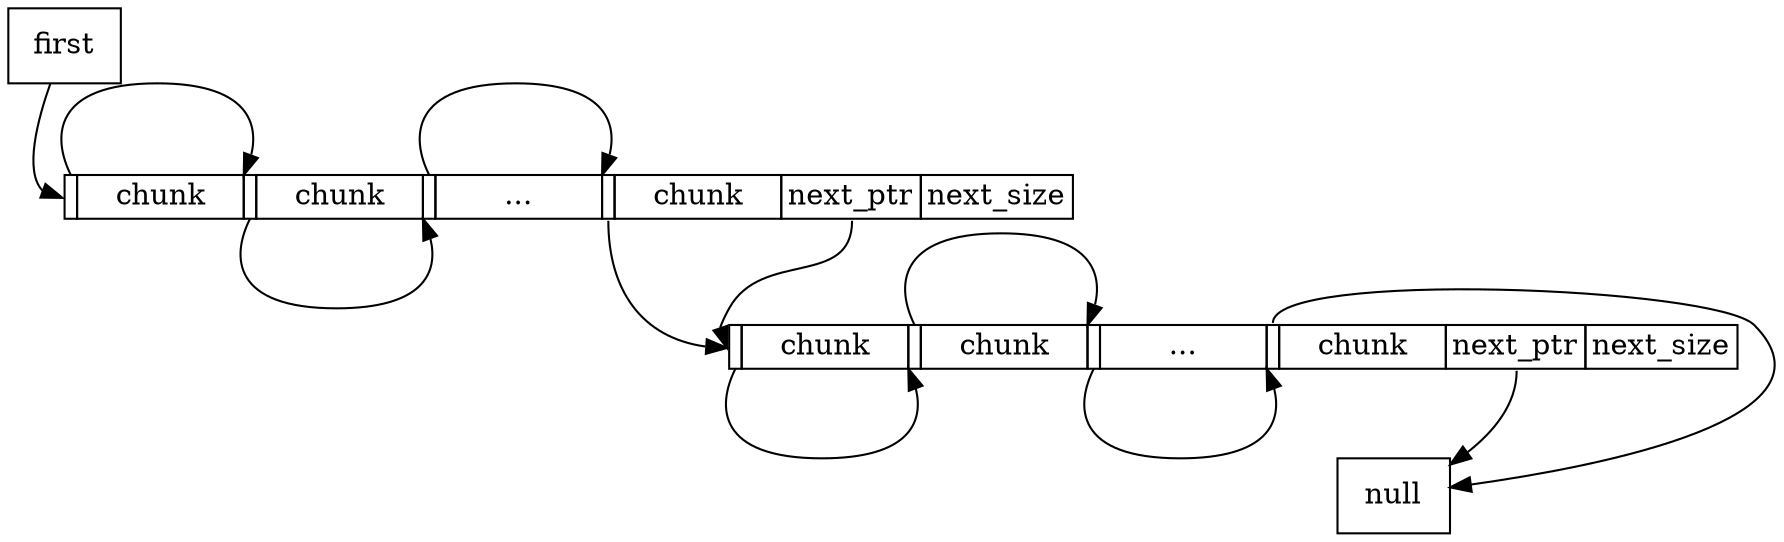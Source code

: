 digraph structs {
    node [shape=plaintext]
    rankdir = TB;

    first [shape="box", label="first"]

    block1 [label=<
        <table border="0" cellborder="1" cellspacing="0">
            <tr>
                <td port="f1.0"></td>
                <td port="f1" width="80">chunk</td>
                <td port="f2.0"></td>
                <td port="f2" width="80">chunk</td>
                <td port="f3.0"></td>
                <td port="f3" width="80">...</td>
                <td port="f4.0"></td>
                <td port="f4" width="80">chunk</td>
                <td port="f5">next_ptr</td>
                <td>next_size</td>
            </tr>
        </table>
    >];

    null [shape="box", label="null"]

    block2 [label=<
        <table border="0" cellborder="1" cellspacing="0">
            <tr>
                <td port="f1.0"></td>
                <td port="f1" width="80">chunk</td>
                <td port="f2.0"></td>
                <td port="f2" width="80">chunk</td>
                <td port="f3.0"></td>
                <td port="f3" width="80">...</td>
                <td port="f4.0"></td>
                <td port="f4" width="80">chunk</td>
                <td port="f5">next_ptr</td>
                <td>next_size</td>
            </tr>
        </table>
    >];



first -> block1:"f1.0":w

block1:"f1.0":n -> block1:"f2.0":nw;
block1:"f2.0":s -> block1:"f3.0":sw;
block1:"f3.0":n -> block1:"f4.0":nw;
block1:"f4.0":s -> block2:"f1.0":w;
block1:"f5" -> block2:"f1.0":w;

block2:"f1.0":s -> block2:"f2.0":sw;
block2:"f2.0":n -> block2:"f3.0":nw;
block2:"f3.0":s -> block2:"f4.0":sw;
block2:"f4.0":n -> null;
block2:"f5" -> null;

}

